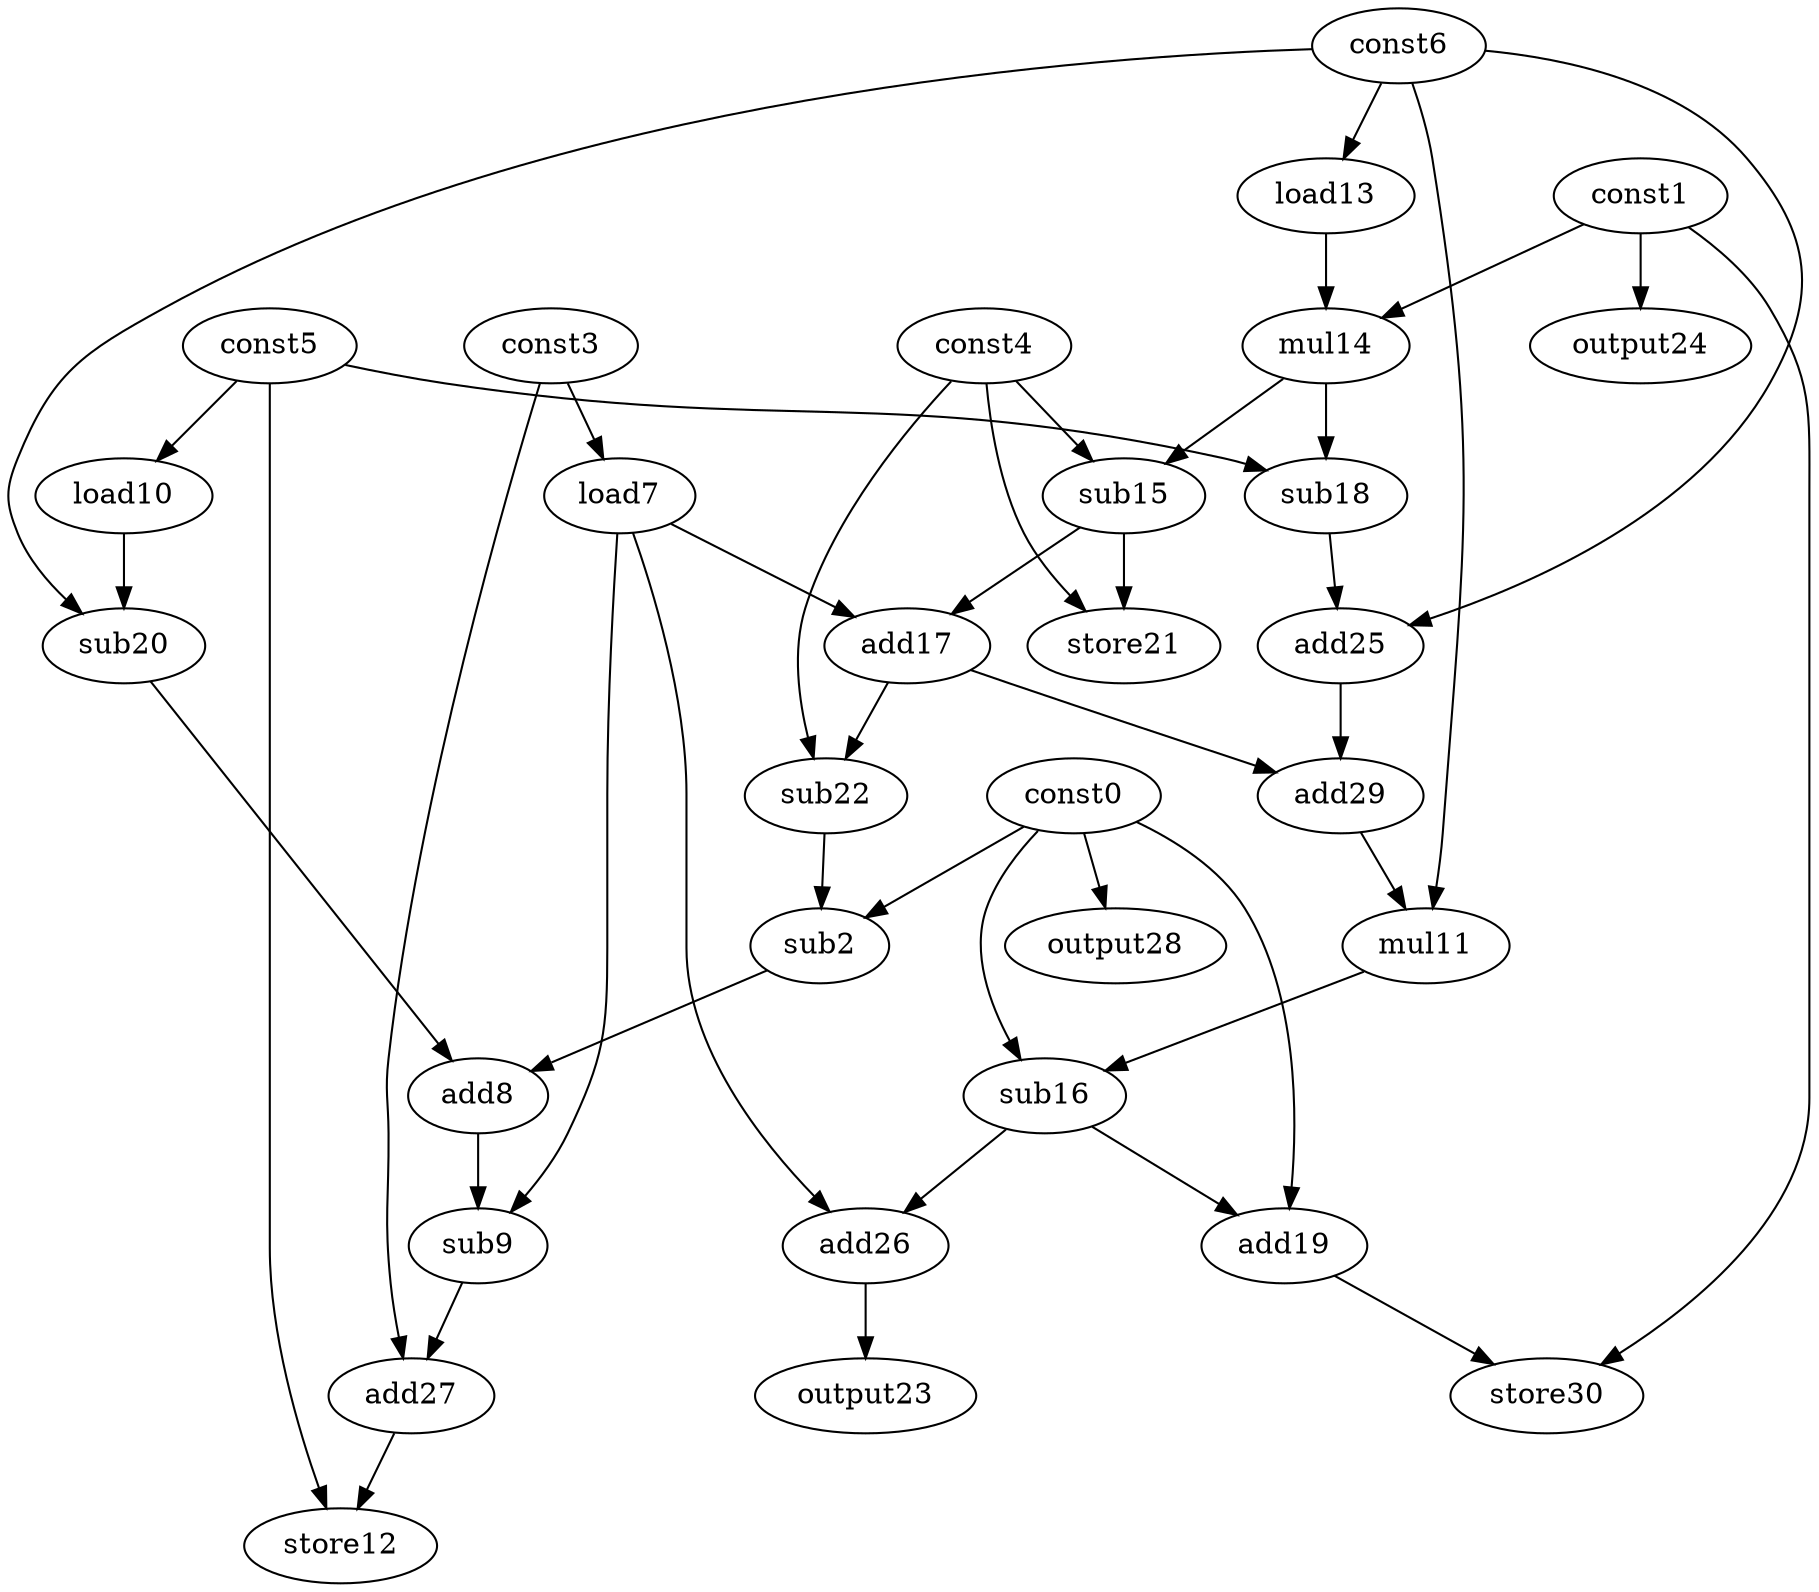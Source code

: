 digraph G { 
const0[opcode=const]; 
const1[opcode=const]; 
sub2[opcode=sub]; 
const3[opcode=const]; 
const4[opcode=const]; 
const5[opcode=const]; 
const6[opcode=const]; 
load7[opcode=load]; 
add8[opcode=add]; 
sub9[opcode=sub]; 
load10[opcode=load]; 
mul11[opcode=mul]; 
store12[opcode=store]; 
load13[opcode=load]; 
mul14[opcode=mul]; 
sub15[opcode=sub]; 
sub16[opcode=sub]; 
add17[opcode=add]; 
sub18[opcode=sub]; 
add19[opcode=add]; 
sub20[opcode=sub]; 
store21[opcode=store]; 
sub22[opcode=sub]; 
output23[opcode=output]; 
output24[opcode=output]; 
add25[opcode=add]; 
add26[opcode=add]; 
add27[opcode=add]; 
output28[opcode=output]; 
add29[opcode=add]; 
store30[opcode=store]; 
const3->load7[operand=0];
const5->load10[operand=0];
const6->load13[operand=0];
const1->output24[operand=0];
const0->output28[operand=0];
const1->mul14[operand=0];
load13->mul14[operand=1];
load10->sub20[operand=0];
const6->sub20[operand=1];
const4->sub15[operand=0];
mul14->sub15[operand=1];
const5->sub18[operand=0];
mul14->sub18[operand=1];
load7->add17[operand=0];
sub15->add17[operand=1];
const4->store21[operand=0];
sub15->store21[operand=1];
sub18->add25[operand=0];
const6->add25[operand=1];
add17->sub22[operand=0];
const4->sub22[operand=1];
add17->add29[operand=0];
add25->add29[operand=1];
const0->sub2[operand=0];
sub22->sub2[operand=1];
add29->mul11[operand=0];
const6->mul11[operand=1];
sub2->add8[operand=0];
sub20->add8[operand=1];
const0->sub16[operand=0];
mul11->sub16[operand=1];
add8->sub9[operand=0];
load7->sub9[operand=1];
sub16->add19[operand=0];
const0->add19[operand=1];
sub16->add26[operand=0];
load7->add26[operand=1];
add26->output23[operand=0];
sub9->add27[operand=0];
const3->add27[operand=1];
const1->store30[operand=0];
add19->store30[operand=1];
add27->store12[operand=0];
const5->store12[operand=1];
}
